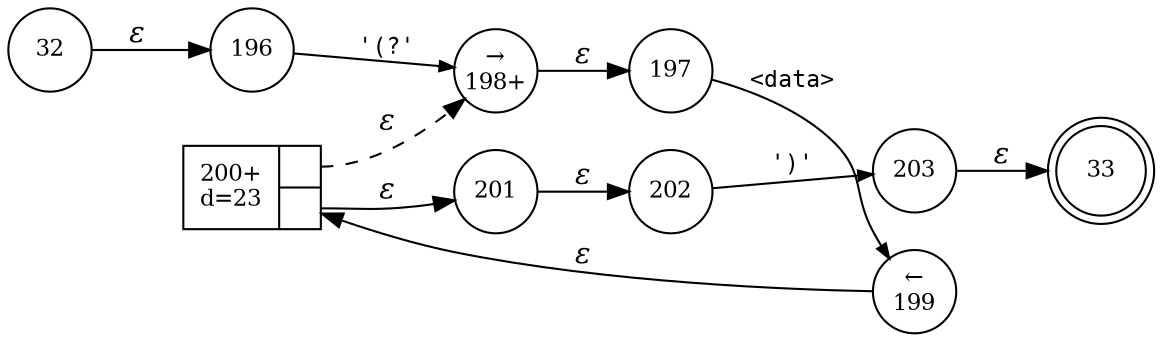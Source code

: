 digraph ATN {
rankdir=LR;
s33[fontsize=11, label="33", shape=doublecircle, fixedsize=true, width=.6];
s32[fontsize=11,label="32", shape=circle, fixedsize=true, width=.55, peripheries=1];
s196[fontsize=11,label="196", shape=circle, fixedsize=true, width=.55, peripheries=1];
s197[fontsize=11,label="197", shape=circle, fixedsize=true, width=.55, peripheries=1];
s198[fontsize=11,label="&rarr;\n198+", shape=circle, fixedsize=true, width=.55, peripheries=1];
s199[fontsize=11,label="&larr;\n199", shape=circle, fixedsize=true, width=.55, peripheries=1];
s200[fontsize=11,label="{200+\nd=23|{<p0>|<p1>}}", shape=record, fixedsize=false, peripheries=1];
s201[fontsize=11,label="201", shape=circle, fixedsize=true, width=.55, peripheries=1];
s202[fontsize=11,label="202", shape=circle, fixedsize=true, width=.55, peripheries=1];
s203[fontsize=11,label="203", shape=circle, fixedsize=true, width=.55, peripheries=1];
s32 -> s196 [fontname="Times-Italic", label="&epsilon;"];
s196 -> s198 [fontsize=11, fontname="Courier", arrowsize=.7, label = "'(?'", arrowhead = normal];
s198 -> s197 [fontname="Times-Italic", label="&epsilon;"];
s197 -> s199 [fontsize=11, fontname="Courier", arrowsize=.7, label = "<data>", arrowhead = normal];
s199 -> s200 [fontname="Times-Italic", label="&epsilon;"];
s200:p0 -> s198 [fontname="Times-Italic", label="&epsilon;", style="dashed"];
s200:p1 -> s201 [fontname="Times-Italic", label="&epsilon;"];
s201 -> s202 [fontname="Times-Italic", label="&epsilon;"];
s202 -> s203 [fontsize=11, fontname="Courier", arrowsize=.7, label = "')'", arrowhead = normal];
s203 -> s33 [fontname="Times-Italic", label="&epsilon;"];
}